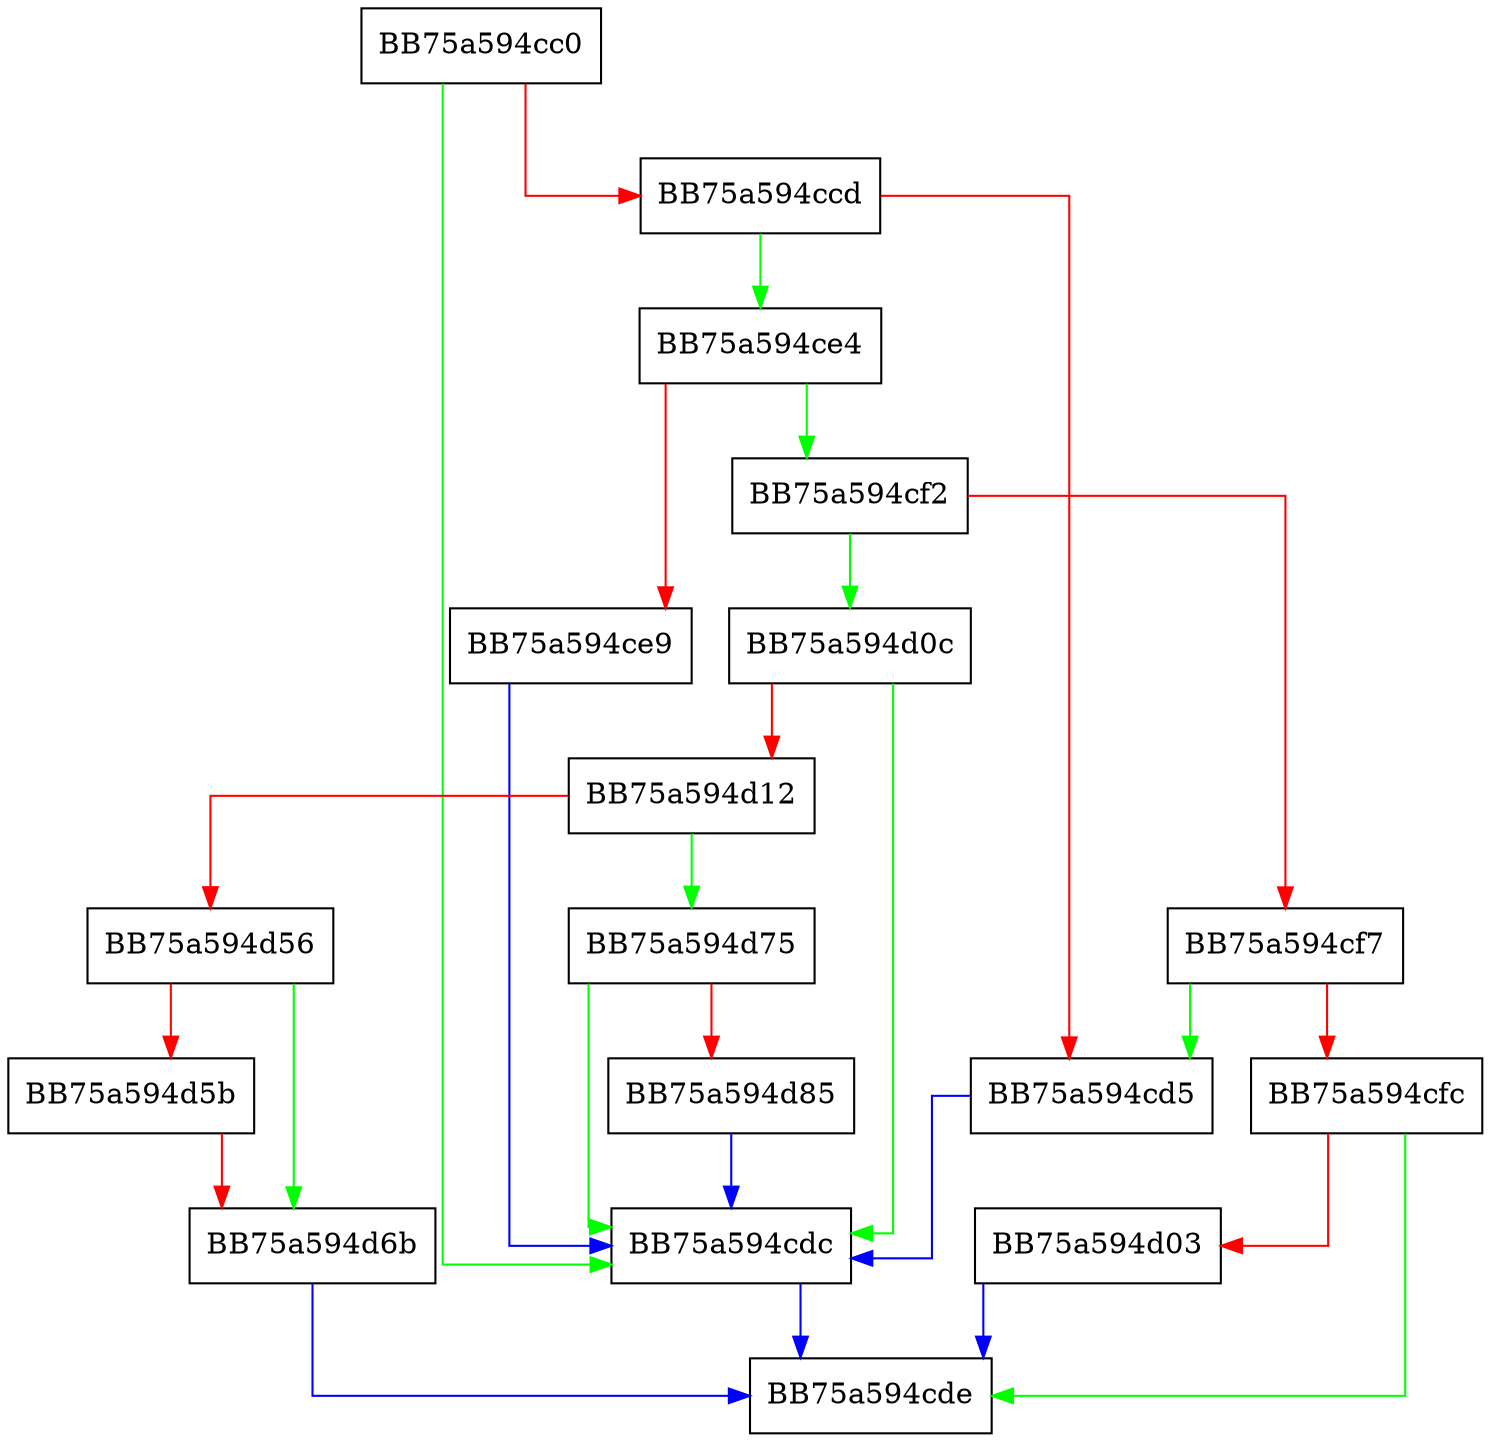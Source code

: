 digraph Finish {
  node [shape="box"];
  graph [splines=ortho];
  BB75a594cc0 -> BB75a594cdc [color="green"];
  BB75a594cc0 -> BB75a594ccd [color="red"];
  BB75a594ccd -> BB75a594ce4 [color="green"];
  BB75a594ccd -> BB75a594cd5 [color="red"];
  BB75a594cd5 -> BB75a594cdc [color="blue"];
  BB75a594cdc -> BB75a594cde [color="blue"];
  BB75a594ce4 -> BB75a594cf2 [color="green"];
  BB75a594ce4 -> BB75a594ce9 [color="red"];
  BB75a594ce9 -> BB75a594cdc [color="blue"];
  BB75a594cf2 -> BB75a594d0c [color="green"];
  BB75a594cf2 -> BB75a594cf7 [color="red"];
  BB75a594cf7 -> BB75a594cd5 [color="green"];
  BB75a594cf7 -> BB75a594cfc [color="red"];
  BB75a594cfc -> BB75a594cde [color="green"];
  BB75a594cfc -> BB75a594d03 [color="red"];
  BB75a594d03 -> BB75a594cde [color="blue"];
  BB75a594d0c -> BB75a594cdc [color="green"];
  BB75a594d0c -> BB75a594d12 [color="red"];
  BB75a594d12 -> BB75a594d75 [color="green"];
  BB75a594d12 -> BB75a594d56 [color="red"];
  BB75a594d56 -> BB75a594d6b [color="green"];
  BB75a594d56 -> BB75a594d5b [color="red"];
  BB75a594d5b -> BB75a594d6b [color="red"];
  BB75a594d6b -> BB75a594cde [color="blue"];
  BB75a594d75 -> BB75a594cdc [color="green"];
  BB75a594d75 -> BB75a594d85 [color="red"];
  BB75a594d85 -> BB75a594cdc [color="blue"];
}
